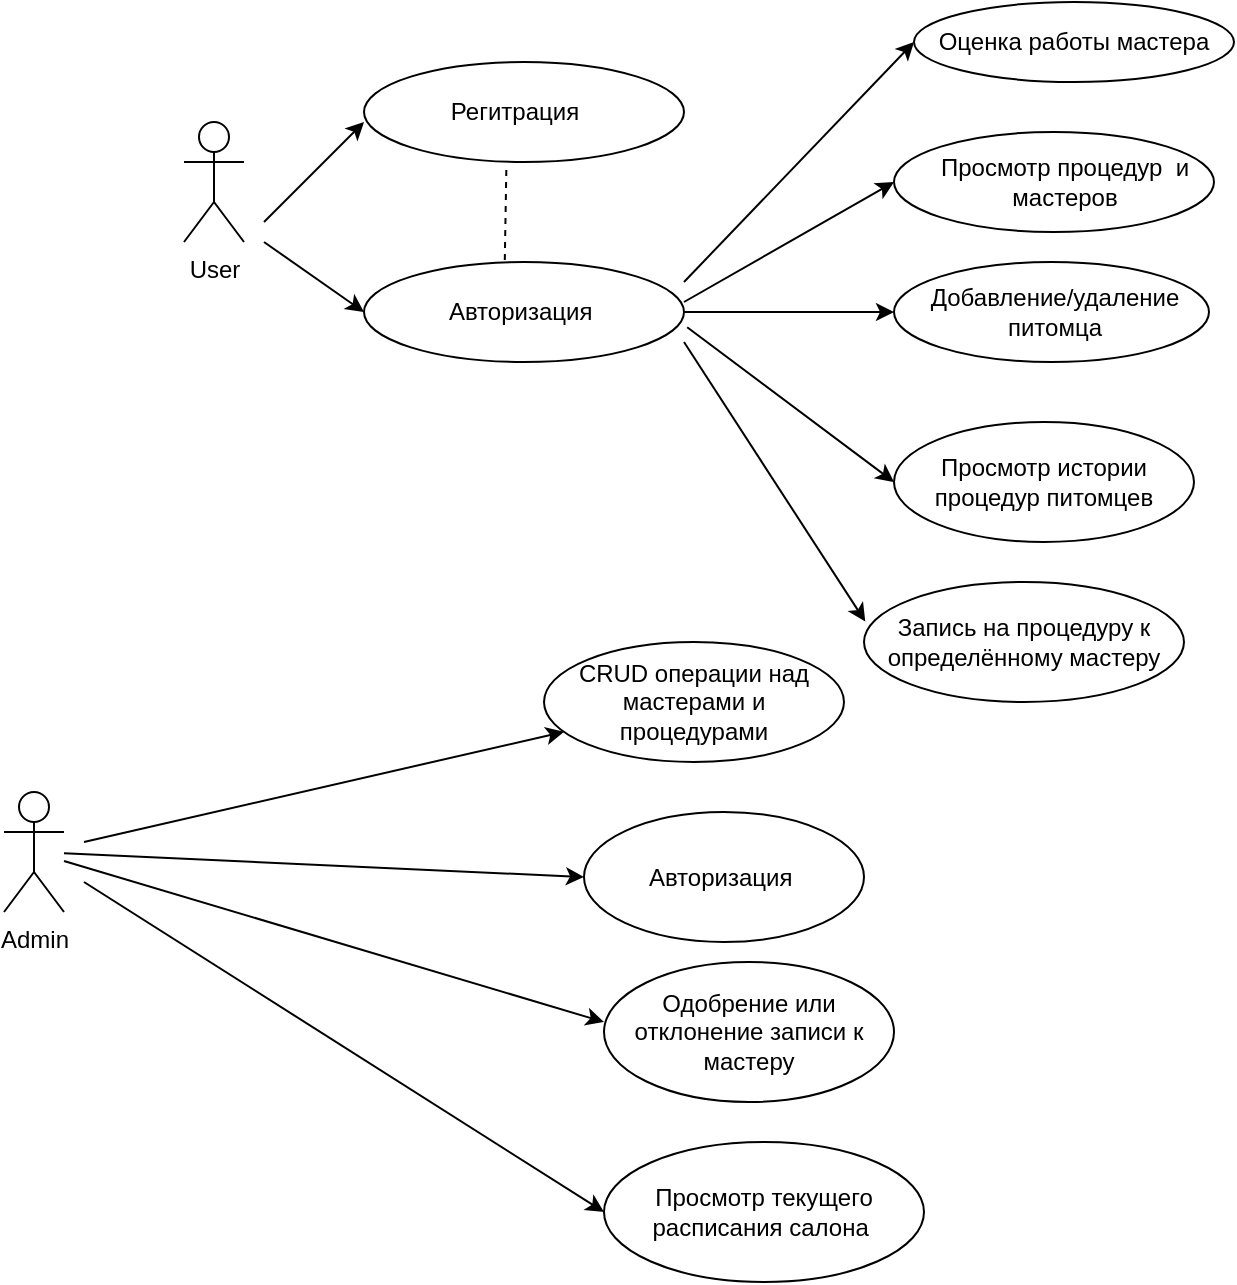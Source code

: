 <mxfile version="21.3.2" type="device">
  <diagram id="-M5omnuiI330wpWqbu_Q" name="Страница 1">
    <mxGraphModel dx="1242" dy="577" grid="1" gridSize="10" guides="1" tooltips="1" connect="1" arrows="1" fold="1" page="1" pageScale="1" pageWidth="827" pageHeight="1169" math="0" shadow="0">
      <root>
        <mxCell id="0" />
        <mxCell id="1" parent="0" />
        <mxCell id="dzlM3upZpsxzgTbLpF2P-1" value="User&lt;br&gt;" style="shape=umlActor;verticalLabelPosition=bottom;verticalAlign=top;html=1;outlineConnect=0;" parent="1" vertex="1">
          <mxGeometry x="140" y="220" width="30" height="60" as="geometry" />
        </mxCell>
        <mxCell id="dzlM3upZpsxzgTbLpF2P-2" value="" style="endArrow=classic;html=1;rounded=0;" parent="1" edge="1">
          <mxGeometry width="50" height="50" relative="1" as="geometry">
            <mxPoint x="180" y="270" as="sourcePoint" />
            <mxPoint x="230" y="220" as="targetPoint" />
          </mxGeometry>
        </mxCell>
        <mxCell id="dzlM3upZpsxzgTbLpF2P-3" value="" style="ellipse;whiteSpace=wrap;html=1;" parent="1" vertex="1">
          <mxGeometry x="230" y="190" width="160" height="50" as="geometry" />
        </mxCell>
        <mxCell id="dzlM3upZpsxzgTbLpF2P-4" value="Регитрация" style="text;html=1;align=center;verticalAlign=middle;resizable=0;points=[];autosize=1;strokeColor=none;fillColor=none;" parent="1" vertex="1">
          <mxGeometry x="260" y="200" width="90" height="30" as="geometry" />
        </mxCell>
        <mxCell id="dzlM3upZpsxzgTbLpF2P-5" value="" style="ellipse;whiteSpace=wrap;html=1;" parent="1" vertex="1">
          <mxGeometry x="495" y="290" width="157.5" height="50" as="geometry" />
        </mxCell>
        <mxCell id="dzlM3upZpsxzgTbLpF2P-7" value="Добавление/удаление &lt;br&gt;питомца" style="text;html=1;align=center;verticalAlign=middle;resizable=0;points=[];autosize=1;strokeColor=none;fillColor=none;" parent="1" vertex="1">
          <mxGeometry x="500" y="295" width="150" height="40" as="geometry" />
        </mxCell>
        <mxCell id="dzlM3upZpsxzgTbLpF2P-8" value="" style="endArrow=classic;html=1;rounded=0;entryX=0;entryY=0.5;entryDx=0;entryDy=0;" parent="1" target="81JoD5gfUSFGQZPMCgxD-3" edge="1">
          <mxGeometry width="50" height="50" relative="1" as="geometry">
            <mxPoint x="180" y="280" as="sourcePoint" />
            <mxPoint x="300" y="250" as="targetPoint" />
          </mxGeometry>
        </mxCell>
        <mxCell id="dzlM3upZpsxzgTbLpF2P-9" value="" style="ellipse;whiteSpace=wrap;html=1;" parent="1" vertex="1">
          <mxGeometry x="495" y="225" width="160" height="50" as="geometry" />
        </mxCell>
        <mxCell id="dzlM3upZpsxzgTbLpF2P-10" value="Просмотр процедур&amp;nbsp; и &lt;br&gt;мастеров" style="text;html=1;align=center;verticalAlign=middle;resizable=0;points=[];autosize=1;strokeColor=none;fillColor=none;" parent="1" vertex="1">
          <mxGeometry x="505" y="230" width="150" height="40" as="geometry" />
        </mxCell>
        <mxCell id="dzlM3upZpsxzgTbLpF2P-11" value="Запись на процедуру к определённому мастеру" style="ellipse;whiteSpace=wrap;html=1;" parent="1" vertex="1">
          <mxGeometry x="480" y="450" width="160" height="60" as="geometry" />
        </mxCell>
        <mxCell id="dzlM3upZpsxzgTbLpF2P-12" value="Просмотр истории процедур питомцев" style="ellipse;whiteSpace=wrap;html=1;" parent="1" vertex="1">
          <mxGeometry x="495" y="370" width="150" height="60" as="geometry" />
        </mxCell>
        <mxCell id="dzlM3upZpsxzgTbLpF2P-13" value="Оценка работы мастера" style="ellipse;whiteSpace=wrap;html=1;" parent="1" vertex="1">
          <mxGeometry x="505" y="160" width="160" height="40" as="geometry" />
        </mxCell>
        <mxCell id="dzlM3upZpsxzgTbLpF2P-14" value="CRUD операции над мастерами и процедурами" style="ellipse;whiteSpace=wrap;html=1;" parent="1" vertex="1">
          <mxGeometry x="320" y="480" width="150" height="60" as="geometry" />
        </mxCell>
        <mxCell id="dzlM3upZpsxzgTbLpF2P-16" value="Одобрение или отклонение записи к мастеру" style="ellipse;whiteSpace=wrap;html=1;" parent="1" vertex="1">
          <mxGeometry x="350" y="640" width="145" height="70" as="geometry" />
        </mxCell>
        <mxCell id="81JoD5gfUSFGQZPMCgxD-1" value="Admin&lt;br&gt;" style="shape=umlActor;verticalLabelPosition=bottom;verticalAlign=top;html=1;outlineConnect=0;" parent="1" vertex="1">
          <mxGeometry x="50" y="555" width="30" height="60" as="geometry" />
        </mxCell>
        <mxCell id="81JoD5gfUSFGQZPMCgxD-3" value="Авторизация&amp;nbsp;" style="ellipse;whiteSpace=wrap;html=1;" parent="1" vertex="1">
          <mxGeometry x="230" y="290" width="160" height="50" as="geometry" />
        </mxCell>
        <mxCell id="81JoD5gfUSFGQZPMCgxD-4" value="" style="endArrow=classic;html=1;rounded=0;entryX=0;entryY=0.5;entryDx=0;entryDy=0;" parent="1" target="dzlM3upZpsxzgTbLpF2P-9" edge="1">
          <mxGeometry width="50" height="50" relative="1" as="geometry">
            <mxPoint x="390" y="310" as="sourcePoint" />
            <mxPoint x="490" y="290" as="targetPoint" />
          </mxGeometry>
        </mxCell>
        <mxCell id="81JoD5gfUSFGQZPMCgxD-6" value="" style="endArrow=classic;html=1;rounded=0;entryX=0.004;entryY=0.33;entryDx=0;entryDy=0;entryPerimeter=0;" parent="1" target="dzlM3upZpsxzgTbLpF2P-11" edge="1">
          <mxGeometry width="50" height="50" relative="1" as="geometry">
            <mxPoint x="390" y="330" as="sourcePoint" />
            <mxPoint x="210" y="320" as="targetPoint" />
          </mxGeometry>
        </mxCell>
        <mxCell id="81JoD5gfUSFGQZPMCgxD-7" value="" style="endArrow=classic;html=1;rounded=0;entryX=0;entryY=0.5;entryDx=0;entryDy=0;exitX=1.01;exitY=0.652;exitDx=0;exitDy=0;exitPerimeter=0;" parent="1" source="81JoD5gfUSFGQZPMCgxD-3" target="dzlM3upZpsxzgTbLpF2P-12" edge="1">
          <mxGeometry width="50" height="50" relative="1" as="geometry">
            <mxPoint x="270" y="420" as="sourcePoint" />
            <mxPoint x="440" y="340" as="targetPoint" />
          </mxGeometry>
        </mxCell>
        <mxCell id="81JoD5gfUSFGQZPMCgxD-8" value="" style="endArrow=classic;html=1;rounded=0;entryX=0;entryY=0.5;entryDx=0;entryDy=0;" parent="1" target="dzlM3upZpsxzgTbLpF2P-13" edge="1">
          <mxGeometry width="50" height="50" relative="1" as="geometry">
            <mxPoint x="390" y="300" as="sourcePoint" />
            <mxPoint x="440" y="390" as="targetPoint" />
          </mxGeometry>
        </mxCell>
        <mxCell id="81JoD5gfUSFGQZPMCgxD-9" value="Авторизация&amp;nbsp;" style="ellipse;whiteSpace=wrap;html=1;" parent="1" vertex="1">
          <mxGeometry x="340" y="565" width="140" height="65" as="geometry" />
        </mxCell>
        <mxCell id="81JoD5gfUSFGQZPMCgxD-10" value="" style="endArrow=classic;html=1;rounded=0;" parent="1" target="dzlM3upZpsxzgTbLpF2P-14" edge="1">
          <mxGeometry width="50" height="50" relative="1" as="geometry">
            <mxPoint x="90" y="580" as="sourcePoint" />
            <mxPoint x="440" y="340" as="targetPoint" />
          </mxGeometry>
        </mxCell>
        <mxCell id="81JoD5gfUSFGQZPMCgxD-11" value="" style="endArrow=classic;html=1;rounded=0;" parent="1" source="81JoD5gfUSFGQZPMCgxD-1" edge="1">
          <mxGeometry width="50" height="50" relative="1" as="geometry">
            <mxPoint x="390" y="390" as="sourcePoint" />
            <mxPoint x="350" y="670" as="targetPoint" />
          </mxGeometry>
        </mxCell>
        <mxCell id="81JoD5gfUSFGQZPMCgxD-12" value="" style="endArrow=classic;html=1;rounded=0;entryX=0;entryY=0.5;entryDx=0;entryDy=0;" parent="1" source="81JoD5gfUSFGQZPMCgxD-1" target="81JoD5gfUSFGQZPMCgxD-9" edge="1">
          <mxGeometry width="50" height="50" relative="1" as="geometry">
            <mxPoint x="390" y="390" as="sourcePoint" />
            <mxPoint x="440" y="340" as="targetPoint" />
          </mxGeometry>
        </mxCell>
        <mxCell id="81JoD5gfUSFGQZPMCgxD-16" value="" style="endArrow=classic;html=1;rounded=0;entryX=0;entryY=0.5;entryDx=0;entryDy=0;exitX=1;exitY=0.5;exitDx=0;exitDy=0;" parent="1" source="81JoD5gfUSFGQZPMCgxD-3" target="dzlM3upZpsxzgTbLpF2P-5" edge="1">
          <mxGeometry width="50" height="50" relative="1" as="geometry">
            <mxPoint x="420" y="360" as="sourcePoint" />
            <mxPoint x="470" y="310" as="targetPoint" />
          </mxGeometry>
        </mxCell>
        <mxCell id="wWwL6gKu87rzMaXbHTBp-8" value="" style="endArrow=none;dashed=1;html=1;rounded=0;entryX=0.445;entryY=1.036;entryDx=0;entryDy=0;entryPerimeter=0;exitX=0.44;exitY=-0.02;exitDx=0;exitDy=0;exitPerimeter=0;" parent="1" source="81JoD5gfUSFGQZPMCgxD-3" target="dzlM3upZpsxzgTbLpF2P-3" edge="1">
          <mxGeometry width="50" height="50" relative="1" as="geometry">
            <mxPoint x="480" y="360" as="sourcePoint" />
            <mxPoint x="530" y="310" as="targetPoint" />
          </mxGeometry>
        </mxCell>
        <mxCell id="wWwL6gKu87rzMaXbHTBp-9" value="Просмотр текущего расписания салона&amp;nbsp;" style="ellipse;whiteSpace=wrap;html=1;" parent="1" vertex="1">
          <mxGeometry x="350" y="730" width="160" height="70" as="geometry" />
        </mxCell>
        <mxCell id="wWwL6gKu87rzMaXbHTBp-10" value="" style="endArrow=classic;html=1;rounded=0;entryX=0;entryY=0.5;entryDx=0;entryDy=0;" parent="1" target="wWwL6gKu87rzMaXbHTBp-9" edge="1">
          <mxGeometry width="50" height="50" relative="1" as="geometry">
            <mxPoint x="90" y="600" as="sourcePoint" />
            <mxPoint x="430" y="570" as="targetPoint" />
          </mxGeometry>
        </mxCell>
      </root>
    </mxGraphModel>
  </diagram>
</mxfile>
